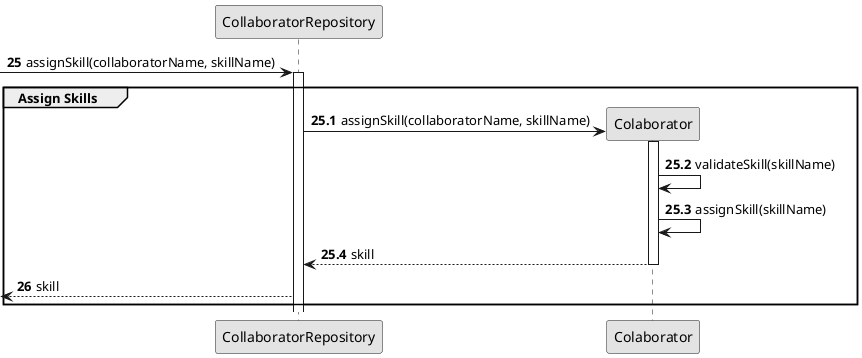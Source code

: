 @startuml
skinparam monochrome true
skinparam packageStyle rectangle
skinparam shadowing false

participant "CollaboratorRepository" as CollaboratorRepository
participant "Colaborator" as Collaborator

autonumber 25
-> CollaboratorRepository: assignSkill(collaboratorName, skillName)

autonumber 25.1
activate CollaboratorRepository
    group Assign Skills

        CollaboratorRepository -> Collaborator**: assignSkill(collaboratorName, skillName)
    activate Collaborator
        Collaborator -> Collaborator: validateSkill(skillName)

        Collaborator -> Collaborator : assignSkill(skillName)

     Collaborator --> CollaboratorRepository : skill
             deactivate Collaborator
        autonumber 26
         <-- CollaboratorRepository : skill




    end



@enduml
